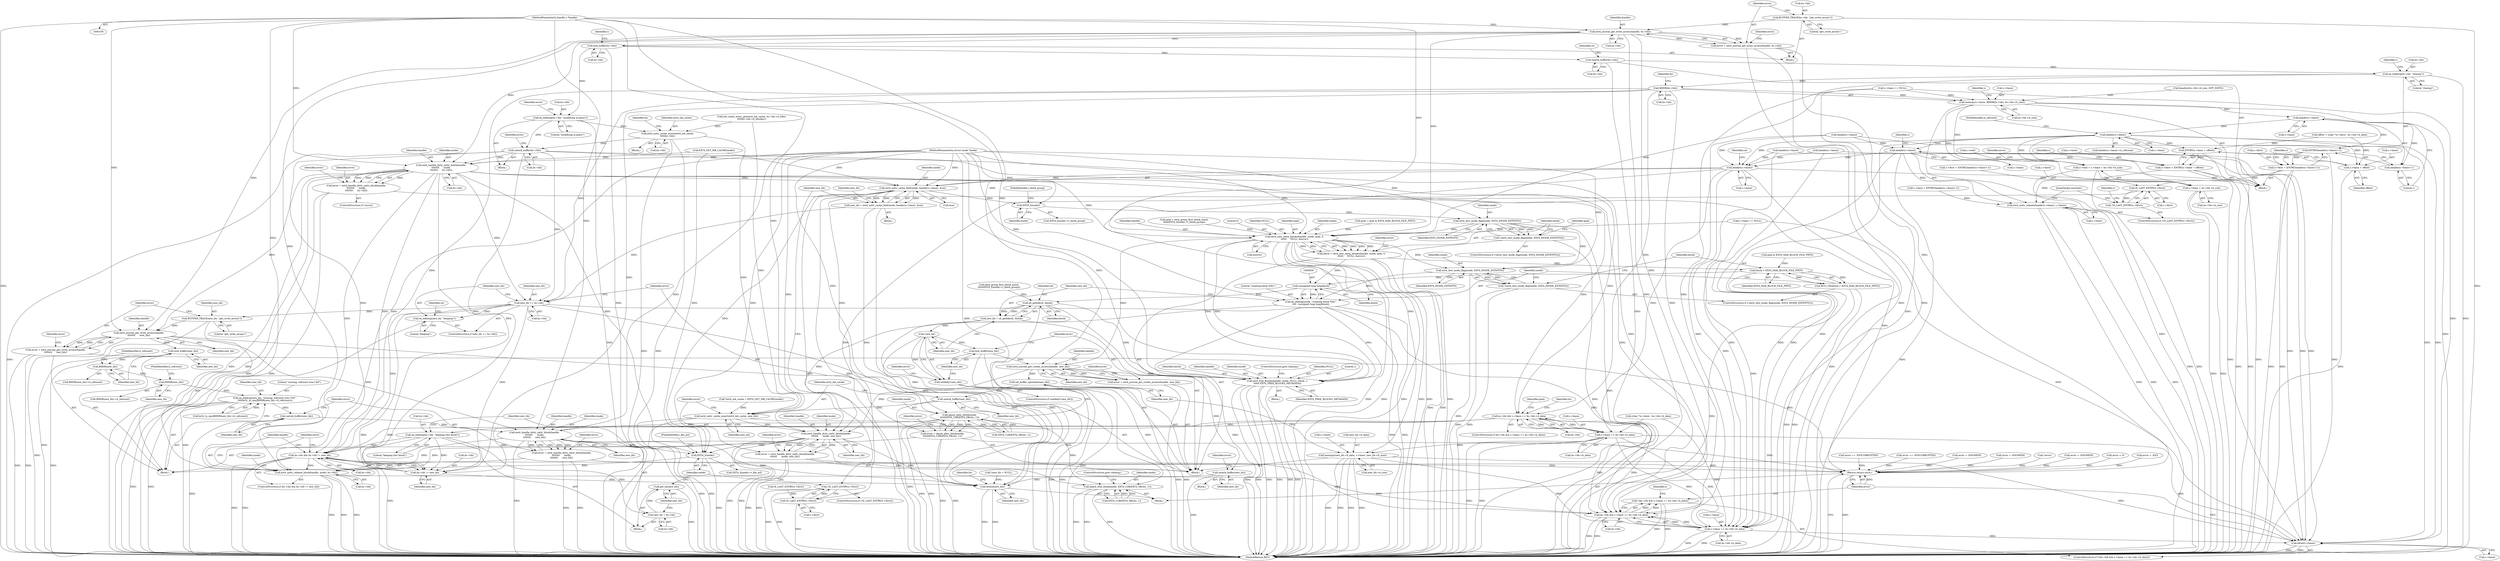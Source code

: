digraph "0_linux_82939d7999dfc1f1998c4b1c12e2f19edbdff272_3@API" {
"1000186" [label="(Call,ext4_journal_get_write_access(handle, bs->bh))"];
"1000110" [label="(MethodParameterIn,handle_t *handle)"];
"1000179" [label="(Call,BUFFER_TRACE(bs->bh, \"get_write_access\"))"];
"1000184" [label="(Call,error = ext4_journal_get_write_access(handle, bs->bh))"];
"1000783" [label="(Return,return error;)"];
"1000194" [label="(Call,lock_buffer(bs->bh))"];
"1000217" [label="(Call,ea_bdebug(bs->bh, \"modifying in-place\"))"];
"1000245" [label="(Call,ext4_xattr_cache_insert(ext4_mb_cache,\n\t\t\t\t\tbs->bh))"];
"1000250" [label="(Call,unlock_buffer(bs->bh))"];
"1000265" [label="(Call,ext4_handle_dirty_xattr_block(handle,\n\t\t\t\t\t\t\t\t      inode,\n\t\t\t\t\t\t\t\t      bs->bh))"];
"1000263" [label="(Call,error = ext4_handle_dirty_xattr_block(handle,\n\t\t\t\t\t\t\t\t      inode,\n\t\t\t\t\t\t\t\t      bs->bh))"];
"1000506" [label="(Call,ext4_xattr_cache_find(inode, header(s->base), &ce))"];
"1000504" [label="(Call,new_bh = ext4_xattr_cache_find(inode, header(s->base), &ce))"];
"1000518" [label="(Call,new_bh == bs->bh)"];
"1000523" [label="(Call,ea_bdebug(new_bh, \"keeping\"))"];
"1000539" [label="(Call,BUFFER_TRACE(new_bh, \"get_write_access\"))"];
"1000544" [label="(Call,ext4_journal_get_write_access(handle,\n\t\t\t\t\t\t\t\t      new_bh))"];
"1000542" [label="(Call,error = ext4_journal_get_write_access(handle,\n\t\t\t\t\t\t\t\t      new_bh))"];
"1000550" [label="(Call,lock_buffer(new_bh))"];
"1000555" [label="(Call,BHDR(new_bh))"];
"1000564" [label="(Call,BHDR(new_bh))"];
"1000559" [label="(Call,ea_bdebug(new_bh, \"reusing; refcount now=%d\",\n \t\t\t\t\tle32_to_cpu(BHDR(new_bh)->h_refcount)))"];
"1000567" [label="(Call,unlock_buffer(new_bh))"];
"1000571" [label="(Call,ext4_handle_dirty_xattr_block(handle,\n\t\t\t\t\t\t\t\t      inode,\n\t\t\t\t\t\t\t\t      new_bh))"];
"1000569" [label="(Call,error = ext4_handle_dirty_xattr_block(handle,\n\t\t\t\t\t\t\t\t      inode,\n\t\t\t\t\t\t\t\t      new_bh))"];
"1000729" [label="(Call,EXT4_I(inode))"];
"1000748" [label="(Call,ext4_xattr_release_block(handle, inode, bs->bh))"];
"1000766" [label="(Call,bs->bh && s->base == bs->bh->b_data)"];
"1000765" [label="(Call,!(bs->bh && s->base == bs->bh->b_data))"];
"1000762" [label="(Call,brelse(new_bh))"];
"1000786" [label="(Call,dquot_free_block(inode, EXT4_C2B(EXT4_SB(sb), 1)))"];
"1000739" [label="(Call,bs->bh && bs->bh != new_bh)"];
"1000743" [label="(Call,bs->bh != new_bh)"];
"1000530" [label="(Call,dquot_alloc_block(inode,\n\t\t\t\t\t\tEXT4_C2B(EXT4_SB(sb), 1)))"];
"1000528" [label="(Call,error = dquot_alloc_block(inode,\n\t\t\t\t\t\tEXT4_C2B(EXT4_SB(sb), 1)))"];
"1000620" [label="(Call,EXT4_I(inode))"];
"1000625" [label="(Call,ext4_test_inode_flag(inode, EXT4_INODE_EXTENTS))"];
"1000624" [label="(Call,!(ext4_test_inode_flag(inode, EXT4_INODE_EXTENTS)))"];
"1000635" [label="(Call,ext4_new_meta_blocks(handle, inode, goal, 0,\n\t\t\t\t\t\t     NULL, &error))"];
"1000633" [label="(Call,block = ext4_new_meta_blocks(handle, inode, goal, 0,\n\t\t\t\t\t\t     NULL, &error))"];
"1000652" [label="(Call,block > EXT4_MAX_BLOCK_FILE_PHYS)"];
"1000651" [label="(Call,BUG_ON(block > EXT4_MAX_BLOCK_FILE_PHYS))"];
"1000658" [label="(Call,(unsigned long long)block)"];
"1000655" [label="(Call,ea_idebug(inode, \"creating block %llu\",\n\t\t\t\t  (unsigned long long)block))"];
"1000676" [label="(Call,ext4_free_blocks(handle, inode, NULL, block, 1,\n\t\t\t\t\t\t EXT4_FREE_BLOCKS_METADATA))"];
"1000720" [label="(Call,ext4_handle_dirty_xattr_block(handle,\n\t\t\t\t\t\t\t      inode, new_bh))"];
"1000718" [label="(Call,error = ext4_handle_dirty_xattr_block(handle,\n\t\t\t\t\t\t\t      inode, new_bh))"];
"1000663" [label="(Call,sb_getblk(sb, block))"];
"1000661" [label="(Call,new_bh = sb_getblk(sb, block))"];
"1000668" [label="(Call,!new_bh)"];
"1000667" [label="(Call,unlikely(!new_bh))"];
"1000684" [label="(Call,lock_buffer(new_bh))"];
"1000688" [label="(Call,ext4_journal_get_create_access(handle, new_bh))"];
"1000686" [label="(Call,error = ext4_journal_get_create_access(handle, new_bh))"];
"1000694" [label="(Call,unlock_buffer(new_bh))"];
"1000711" [label="(Call,set_buffer_uptodate(new_bh))"];
"1000713" [label="(Call,unlock_buffer(new_bh))"];
"1000715" [label="(Call,ext4_xattr_cache_insert(ext4_mb_cache, new_bh))"];
"1000648" [label="(Call,ext4_test_inode_flag(inode, EXT4_INODE_EXTENTS))"];
"1000647" [label="(Call,!(ext4_test_inode_flag(inode, EXT4_INODE_EXTENTS)))"];
"1000585" [label="(Call,bs->bh && s->base == bs->bh->b_data)"];
"1000599" [label="(Call,ea_bdebug(bs->bh, \"keeping this block\"))"];
"1000604" [label="(Call,new_bh = bs->bh)"];
"1000609" [label="(Call,get_bh(new_bh))"];
"1000291" [label="(Call,unlock_buffer(bs->bh))"];
"1000303" [label="(Call,ea_bdebug(bs->bh, \"cloning\"))"];
"1000334" [label="(Call,BHDR(bs->bh))"];
"1000330" [label="(Call,memcpy(s->base, BHDR(bs->bh), bs->bh->b_size))"];
"1000349" [label="(Call,header(s->base))"];
"1000347" [label="(Call,ENTRY(header(s->base)+1))"];
"1000343" [label="(Call,s->first = ENTRY(header(s->base)+1))"];
"1000484" [label="(Call,IS_LAST_ENTRY(s->first))"];
"1000483" [label="(Call,!IS_LAST_ENTRY(s->first))"];
"1000499" [label="(Call,IS_LAST_ENTRY(s->first))"];
"1000498" [label="(Call,!IS_LAST_ENTRY(s->first))"];
"1000348" [label="(Call,header(s->base)+1)"];
"1000356" [label="(Call,header(s->base))"];
"1000367" [label="(Call,ENTRY(s->base + offset))"];
"1000363" [label="(Call,s->here = ENTRY(s->base + offset))"];
"1000488" [label="(Call,ext4_xattr_rehash(header(s->base), s->here))"];
"1000368" [label="(Call,s->base + offset)"];
"1000373" [label="(Call,s->end = s->base + bs->bh->b_size)"];
"1000377" [label="(Call,s->base + bs->bh->b_size)"];
"1000489" [label="(Call,header(s->base))"];
"1000508" [label="(Call,header(s->base))"];
"1000589" [label="(Call,s->base == bs->bh->b_data)"];
"1000701" [label="(Call,memcpy(new_bh->b_data, s->base, new_bh->b_size))"];
"1000770" [label="(Call,s->base == bs->bh->b_data)"];
"1000779" [label="(Call,kfree(s->base))"];
"1000637" [label="(Identifier,inode)"];
"1000661" [label="(Call,new_bh = sb_getblk(sb, block))"];
"1000739" [label="(Call,bs->bh && bs->bh != new_bh)"];
"1000730" [label="(Identifier,inode)"];
"1000573" [label="(Identifier,inode)"];
"1000195" [label="(Call,bs->bh)"];
"1000570" [label="(Identifier,error)"];
"1000765" [label="(Call,!(bs->bh && s->base == bs->bh->b_data))"];
"1000600" [label="(Call,bs->bh)"];
"1000668" [label="(Call,!new_bh)"];
"1000217" [label="(Call,ea_bdebug(bs->bh, \"modifying in-place\"))"];
"1000744" [label="(Call,bs->bh)"];
"1000185" [label="(Identifier,error)"];
"1000609" [label="(Call,get_bh(new_bh))"];
"1000369" [label="(Call,s->base)"];
"1000110" [label="(MethodParameterIn,handle_t *handle)"];
"1000701" [label="(Call,memcpy(new_bh->b_data, s->base, new_bh->b_size))"];
"1000615" [label="(Call,goal = ext4_group_first_block_no(sb,\n\t\t\t\t\t\tEXT4_I(inode)->i_block_group))"];
"1000664" [label="(Identifier,sb)"];
"1000499" [label="(Call,IS_LAST_ENTRY(s->first))"];
"1000556" [label="(Identifier,new_bh)"];
"1000605" [label="(Identifier,new_bh)"];
"1000373" [label="(Call,s->end = s->base + bs->bh->b_size)"];
"1000714" [label="(Identifier,new_bh)"];
"1000767" [label="(Call,bs->bh)"];
"1000542" [label="(Call,error = ext4_journal_get_write_access(handle,\n\t\t\t\t\t\t\t\t      new_bh))"];
"1000345" [label="(Identifier,s)"];
"1000656" [label="(Identifier,inode)"];
"1000593" [label="(Call,bs->bh->b_data)"];
"1000667" [label="(Call,unlikely(!new_bh))"];
"1000218" [label="(Call,bs->bh)"];
"1000562" [label="(Call,le32_to_cpu(BHDR(new_bh)->h_refcount))"];
"1000630" [label="(Call,goal & EXT4_MAX_BLOCK_FILE_PHYS)"];
"1000397" [label="(Call,error = -ENOMEM)"];
"1000307" [label="(Literal,\"cloning\")"];
"1000779" [label="(Call,kfree(s->base))"];
"1000543" [label="(Identifier,error)"];
"1000679" [label="(Identifier,NULL)"];
"1000509" [label="(Call,s->base)"];
"1000625" [label="(Call,ext4_test_inode_flag(inode, EXT4_INODE_EXTENTS))"];
"1000584" [label="(ControlStructure,if (bs->bh && s->base == bs->bh->b_data))"];
"1000497" [label="(ControlStructure,if (!IS_LAST_ENTRY(s->first)))"];
"1000357" [label="(Call,s->base)"];
"1000569" [label="(Call,error = ext4_handle_dirty_xattr_block(handle,\n\t\t\t\t\t\t\t\t      inode,\n\t\t\t\t\t\t\t\t      new_bh))"];
"1000788" [label="(Call,EXT4_C2B(EXT4_SB(sb), 1))"];
"1000663" [label="(Call,sb_getblk(sb, block))"];
"1000687" [label="(Identifier,error)"];
"1000377" [label="(Call,s->base + bs->bh->b_size)"];
"1000770" [label="(Call,s->base == bs->bh->b_data)"];
"1000628" [label="(Call,goal = goal & EXT4_MAX_BLOCK_FILE_PHYS)"];
"1000557" [label="(FieldIdentifier,h_refcount)"];
"1000186" [label="(Call,ext4_journal_get_write_access(handle, bs->bh))"];
"1000334" [label="(Call,BHDR(bs->bh))"];
"1000646" [label="(ControlStructure,if (!(ext4_test_inode_flag(inode, EXT4_INODE_EXTENTS))))"];
"1000276" [label="(Block,)"];
"1000568" [label="(Identifier,new_bh)"];
"1000272" [label="(Identifier,error)"];
"1000374" [label="(Call,s->end)"];
"1000555" [label="(Call,BHDR(new_bh))"];
"1000708" [label="(Call,new_bh->b_size)"];
"1000705" [label="(Call,s->base)"];
"1000363" [label="(Call,s->here = ENTRY(s->base + offset))"];
"1000572" [label="(Identifier,handle)"];
"1000784" [label="(Identifier,error)"];
"1000525" [label="(Literal,\"keeping\")"];
"1000291" [label="(Call,unlock_buffer(bs->bh))"];
"1000690" [label="(Identifier,new_bh)"];
"1000718" [label="(Call,error = ext4_handle_dirty_xattr_block(handle,\n\t\t\t\t\t\t\t      inode, new_bh))"];
"1000621" [label="(Identifier,inode)"];
"1000498" [label="(Call,!IS_LAST_ENTRY(s->first))"];
"1000114" [label="(Block,)"];
"1000350" [label="(Call,s->base)"];
"1000482" [label="(ControlStructure,if (!IS_LAST_ENTRY(s->first)))"];
"1000375" [label="(Identifier,s)"];
"1000743" [label="(Call,bs->bh != new_bh)"];
"1000167" [label="(Call,mb_cache_entry_get(ext4_mb_cache, bs->bh->b_bdev,\n\t\t\t\t\tbs->bh->b_blocknr))"];
"1000660" [label="(Identifier,block)"];
"1000251" [label="(Call,bs->bh)"];
"1000532" [label="(Call,EXT4_C2B(EXT4_SB(sb), 1))"];
"1000488" [label="(Call,ext4_xattr_rehash(header(s->base), s->here))"];
"1000539" [label="(Call,BUFFER_TRACE(new_bh, \"get_write_access\"))"];
"1000529" [label="(Identifier,error)"];
"1000723" [label="(Identifier,new_bh)"];
"1000571" [label="(Call,ext4_handle_dirty_xattr_block(handle,\n\t\t\t\t\t\t\t\t      inode,\n\t\t\t\t\t\t\t\t      new_bh))"];
"1000368" [label="(Call,s->base + offset)"];
"1000579" [label="(Identifier,ce)"];
"1000731" [label="(FieldIdentifier,i_file_acl)"];
"1000624" [label="(Call,!(ext4_test_inode_flag(inode, EXT4_INODE_EXTENTS)))"];
"1000676" [label="(Call,ext4_free_blocks(handle, inode, NULL, block, 1,\n\t\t\t\t\t\t EXT4_FREE_BLOCKS_METADATA))"];
"1000751" [label="(Call,bs->bh)"];
"1000783" [label="(Return,return error;)"];
"1000550" [label="(Call,lock_buffer(new_bh))"];
"1000512" [label="(Call,&ce)"];
"1000548" [label="(Identifier,error)"];
"1000647" [label="(Call,!(ext4_test_inode_flag(inode, EXT4_INODE_EXTENTS)))"];
"1000589" [label="(Call,s->base == bs->bh->b_data)"];
"1000523" [label="(Call,ea_bdebug(new_bh, \"keeping\"))"];
"1000689" [label="(Identifier,handle)"];
"1000565" [label="(Identifier,new_bh)"];
"1000633" [label="(Call,block = ext4_new_meta_blocks(handle, inode, goal, 0,\n\t\t\t\t\t\t     NULL, &error))"];
"1000203" [label="(Identifier,s)"];
"1000617" [label="(Call,ext4_group_first_block_no(sb,\n\t\t\t\t\t\tEXT4_I(inode)->i_block_group))"];
"1000747" [label="(Identifier,new_bh)"];
"1000657" [label="(Literal,\"creating block %llu\")"];
"1000682" [label="(Identifier,EXT4_FREE_BLOCKS_METADATA)"];
"1000527" [label="(Block,)"];
"1000561" [label="(Literal,\"reusing; refcount now=%d\")"];
"1000599" [label="(Call,ea_bdebug(bs->bh, \"keeping this block\"))"];
"1000681" [label="(Literal,1)"];
"1000717" [label="(Identifier,new_bh)"];
"1000296" [label="(Identifier,ce)"];
"1000551" [label="(Identifier,new_bh)"];
"1000491" [label="(Identifier,s)"];
"1000768" [label="(Identifier,bs)"];
"1000612" [label="(Block,)"];
"1000367" [label="(Call,ENTRY(s->base + offset))"];
"1000711" [label="(Call,set_buffer_uptodate(new_bh))"];
"1000622" [label="(FieldIdentifier,i_block_group)"];
"1000493" [label="(Call,s->here)"];
"1000655" [label="(Call,ea_idebug(inode, \"creating block %llu\",\n\t\t\t\t  (unsigned long long)block))"];
"1000658" [label="(Call,(unsigned long long)block)"];
"1000353" [label="(Literal,1)"];
"1000187" [label="(Identifier,handle)"];
"1000517" [label="(ControlStructure,if (new_bh == bs->bh))"];
"1000560" [label="(Identifier,new_bh)"];
"1000680" [label="(Identifier,block)"];
"1000754" [label="(Call,error = 0)"];
"1000590" [label="(Call,s->base)"];
"1000697" [label="(Identifier,error)"];
"1000267" [label="(Identifier,inode)"];
"1000641" [label="(Call,&error)"];
"1000348" [label="(Call,header(s->base)+1)"];
"1000358" [label="(Identifier,s)"];
"1000635" [label="(Call,ext4_new_meta_blocks(handle, inode, goal, 0,\n\t\t\t\t\t\t     NULL, &error))"];
"1000566" [label="(FieldIdentifier,h_refcount)"];
"1000494" [label="(Identifier,s)"];
"1000250" [label="(Call,unlock_buffer(bs->bh))"];
"1000629" [label="(Identifier,goal)"];
"1000802" [label="(MethodReturn,RET)"];
"1000164" [label="(Block,)"];
"1000619" [label="(Call,EXT4_I(inode)->i_block_group)"];
"1000238" [label="(Call,header(s->base))"];
"1000221" [label="(Literal,\"modifying in-place\")"];
"1000696" [label="(Call,error = -EIO)"];
"1000496" [label="(JumpTarget,inserted:)"];
"1000729" [label="(Call,EXT4_I(inode))"];
"1000606" [label="(Call,bs->bh)"];
"1000755" [label="(Identifier,error)"];
"1000255" [label="(Call,error == -EFSCORRUPTED)"];
"1000786" [label="(Call,dquot_free_block(inode, EXT4_C2B(EXT4_SB(sb), 1)))"];
"1000567" [label="(Call,unlock_buffer(new_bh))"];
"1000194" [label="(Call,lock_buffer(bs->bh))"];
"1000692" [label="(Identifier,error)"];
"1000585" [label="(Call,bs->bh && s->base == bs->bh->b_data)"];
"1000695" [label="(Identifier,new_bh)"];
"1000474" [label="(Call,error == -EFSCORRUPTED)"];
"1000554" [label="(Call,BHDR(new_bh)->h_refcount)"];
"1000649" [label="(Identifier,inode)"];
"1000662" [label="(Identifier,new_bh)"];
"1000774" [label="(Call,bs->bh->b_data)"];
"1000601" [label="(Identifier,bs)"];
"1000780" [label="(Call,s->base)"];
"1000787" [label="(Identifier,inode)"];
"1000694" [label="(Call,unlock_buffer(new_bh))"];
"1000688" [label="(Call,ext4_journal_get_create_access(handle, new_bh))"];
"1000188" [label="(Call,bs->bh)"];
"1000677" [label="(Identifier,handle)"];
"1000344" [label="(Call,s->first)"];
"1000763" [label="(Identifier,new_bh)"];
"1000268" [label="(Call,bs->bh)"];
"1000693" [label="(Block,)"];
"1000670" [label="(Block,)"];
"1000372" [label="(Identifier,offset)"];
"1000616" [label="(Identifier,goal)"];
"1000280" [label="(Call,(char *)s->here - bs->bh->b_data)"];
"1000678" [label="(Identifier,inode)"];
"1000738" [label="(ControlStructure,if (bs->bh && bs->bh != new_bh))"];
"1000721" [label="(Identifier,handle)"];
"1000666" [label="(ControlStructure,if (unlikely(!new_bh)))"];
"1000330" [label="(Call,memcpy(s->base, BHDR(bs->bh), bs->bh->b_size))"];
"1000402" [label="(Call,s->base == NULL)"];
"1000610" [label="(Identifier,new_bh)"];
"1000515" [label="(Identifier,new_bh)"];
"1000506" [label="(Call,ext4_xattr_cache_find(inode, header(s->base), &ce))"];
"1000122" [label="(Call,*new_bh = NULL)"];
"1000508" [label="(Call,header(s->base))"];
"1000485" [label="(Call,s->first)"];
"1000446" [label="(Call,s->here = ENTRY(header(s->base)+1))"];
"1000604" [label="(Call,new_bh = bs->bh)"];
"1000520" [label="(Call,bs->bh)"];
"1000748" [label="(Call,ext4_xattr_release_block(handle, inode, bs->bh))"];
"1000518" [label="(Call,new_bh == bs->bh)"];
"1000503" [label="(Block,)"];
"1000233" [label="(Call,IS_LAST_ENTRY(s->first))"];
"1000192" [label="(Identifier,error)"];
"1000541" [label="(Literal,\"get_write_access\")"];
"1000544" [label="(Call,ext4_journal_get_write_access(handle,\n\t\t\t\t\t\t\t\t      new_bh))"];
"1000750" [label="(Identifier,inode)"];
"1000265" [label="(Call,ext4_handle_dirty_xattr_block(handle,\n\t\t\t\t\t\t\t\t      inode,\n\t\t\t\t\t\t\t\t      bs->bh))"];
"1000252" [label="(Identifier,bs)"];
"1000563" [label="(Call,BHDR(new_bh)->h_refcount)"];
"1000636" [label="(Identifier,handle)"];
"1000180" [label="(Call,bs->bh)"];
"1000620" [label="(Call,EXT4_I(inode))"];
"1000546" [label="(Identifier,new_bh)"];
"1000740" [label="(Call,bs->bh)"];
"1000712" [label="(Identifier,new_bh)"];
"1000719" [label="(Identifier,error)"];
"1000335" [label="(Call,bs->bh)"];
"1000530" [label="(Call,dquot_alloc_block(inode,\n\t\t\t\t\t\tEXT4_C2B(EXT4_SB(sb), 1)))"];
"1000356" [label="(Call,header(s->base))"];
"1000716" [label="(Identifier,ext4_mb_cache)"];
"1000634" [label="(Identifier,block)"];
"1000381" [label="(Call,bs->bh->b_size)"];
"1000507" [label="(Identifier,inode)"];
"1000319" [label="(Call,error = -ENOMEM)"];
"1000564" [label="(Call,BHDR(new_bh))"];
"1000586" [label="(Call,bs->bh)"];
"1000639" [label="(Literal,0)"];
"1000343" [label="(Call,s->first = ENTRY(header(s->base)+1))"];
"1000230" [label="(Block,)"];
"1000640" [label="(Identifier,NULL)"];
"1000715" [label="(Call,ext4_xattr_cache_insert(ext4_mb_cache, new_bh))"];
"1000665" [label="(Identifier,block)"];
"1000623" [label="(ControlStructure,if (!(ext4_test_inode_flag(inode, EXT4_INODE_EXTENTS))))"];
"1000653" [label="(Identifier,block)"];
"1000781" [label="(Identifier,s)"];
"1000338" [label="(Call,bs->bh->b_size)"];
"1000349" [label="(Call,header(s->base))"];
"1000347" [label="(Call,ENTRY(header(s->base)+1))"];
"1000728" [label="(Call,EXT4_I(inode)->i_file_acl)"];
"1000469" [label="(Identifier,error)"];
"1000672" [label="(Identifier,error)"];
"1000574" [label="(Identifier,new_bh)"];
"1000490" [label="(Call,s->base)"];
"1000683" [label="(ControlStructure,goto cleanup;)"];
"1000519" [label="(Identifier,new_bh)"];
"1000331" [label="(Call,s->base)"];
"1000312" [label="(Call,kmalloc(bs->bh->b_size, GFP_NOFS))"];
"1000531" [label="(Identifier,inode)"];
"1000598" [label="(Block,)"];
"1000201" [label="(Call,header(s->base))"];
"1000713" [label="(Call,unlock_buffer(new_bh))"];
"1000260" [label="(ControlStructure,if (!error))"];
"1000246" [label="(Identifier,ext4_mb_cache)"];
"1000671" [label="(Call,error = -ENOMEM)"];
"1000702" [label="(Call,new_bh->b_data)"];
"1000245" [label="(Call,ext4_xattr_cache_insert(ext4_mb_cache,\n\t\t\t\t\tbs->bh))"];
"1000524" [label="(Identifier,new_bh)"];
"1000261" [label="(Call,!error)"];
"1000528" [label="(Call,error = dquot_alloc_block(inode,\n\t\t\t\t\t\tEXT4_C2B(EXT4_SB(sb), 1)))"];
"1000650" [label="(Identifier,EXT4_INODE_EXTENTS)"];
"1000340" [label="(Identifier,bs)"];
"1000208" [label="(Block,)"];
"1000749" [label="(Identifier,handle)"];
"1000559" [label="(Call,ea_bdebug(new_bh, \"reusing; refcount now=%d\",\n \t\t\t\t\tle32_to_cpu(BHDR(new_bh)->h_refcount)))"];
"1000256" [label="(Identifier,error)"];
"1000764" [label="(ControlStructure,if (!(bs->bh && s->base == bs->bh->b_data)))"];
"1000638" [label="(Identifier,goal)"];
"1000603" [label="(Literal,\"keeping this block\")"];
"1000489" [label="(Call,header(s->base))"];
"1000278" [label="(Call,offset = (char *)s->here - bs->bh->b_data)"];
"1000504" [label="(Call,new_bh = ext4_xattr_cache_find(inode, header(s->base), &ce))"];
"1000179" [label="(Call,BUFFER_TRACE(bs->bh, \"get_write_access\"))"];
"1000651" [label="(Call,BUG_ON(block > EXT4_MAX_BLOCK_FILE_PHYS))"];
"1000686" [label="(Call,error = ext4_journal_get_create_access(handle, new_bh))"];
"1000364" [label="(Call,s->here)"];
"1000483" [label="(Call,!IS_LAST_ENTRY(s->first))"];
"1000360" [label="(FieldIdentifier,h_refcount)"];
"1000685" [label="(Identifier,new_bh)"];
"1000627" [label="(Identifier,EXT4_INODE_EXTENTS)"];
"1000654" [label="(Identifier,EXT4_MAX_BLOCK_FILE_PHYS)"];
"1000355" [label="(Call,header(s->base)->h_refcount)"];
"1000537" [label="(Identifier,error)"];
"1000720" [label="(Call,ext4_handle_dirty_xattr_block(handle,\n\t\t\t\t\t\t\t      inode, new_bh))"];
"1000545" [label="(Identifier,handle)"];
"1000792" [label="(ControlStructure,goto cleanup;)"];
"1000378" [label="(Call,s->base)"];
"1000324" [label="(Call,s->base == NULL)"];
"1000684" [label="(Call,lock_buffer(new_bh))"];
"1000435" [label="(Call,s->first = ENTRY(header(s->base)+1))"];
"1000143" [label="(Call,EXT4_GET_MB_CACHE(inode))"];
"1000725" [label="(Identifier,error)"];
"1000264" [label="(Identifier,error)"];
"1000669" [label="(Identifier,new_bh)"];
"1000292" [label="(Call,bs->bh)"];
"1000648" [label="(Call,ext4_test_inode_flag(inode, EXT4_INODE_EXTENTS))"];
"1000540" [label="(Identifier,new_bh)"];
"1000505" [label="(Identifier,new_bh)"];
"1000644" [label="(Identifier,error)"];
"1000141" [label="(Call,*ext4_mb_cache = EXT4_GET_MB_CACHE(inode))"];
"1000310" [label="(Identifier,s)"];
"1000303" [label="(Call,ea_bdebug(bs->bh, \"cloning\"))"];
"1000304" [label="(Call,bs->bh)"];
"1000766" [label="(Call,bs->bh && s->base == bs->bh->b_data)"];
"1000500" [label="(Call,s->first)"];
"1000247" [label="(Call,bs->bh)"];
"1000266" [label="(Identifier,handle)"];
"1000263" [label="(Call,error = ext4_handle_dirty_xattr_block(handle,\n\t\t\t\t\t\t\t\t      inode,\n\t\t\t\t\t\t\t\t      bs->bh))"];
"1000184" [label="(Call,error = ext4_journal_get_write_access(handle, bs->bh))"];
"1000223" [label="(Identifier,error)"];
"1000762" [label="(Call,brelse(new_bh))"];
"1000576" [label="(Identifier,error)"];
"1000626" [label="(Identifier,inode)"];
"1000183" [label="(Literal,\"get_write_access\")"];
"1000722" [label="(Identifier,inode)"];
"1000484" [label="(Call,IS_LAST_ENTRY(s->first))"];
"1000771" [label="(Call,s->base)"];
"1000513" [label="(Identifier,ce)"];
"1000111" [label="(MethodParameterIn,struct inode *inode)"];
"1000452" [label="(Call,header(s->base))"];
"1000652" [label="(Call,block > EXT4_MAX_BLOCK_FILE_PHYS)"];
"1000186" -> "1000184"  [label="AST: "];
"1000186" -> "1000188"  [label="CFG: "];
"1000187" -> "1000186"  [label="AST: "];
"1000188" -> "1000186"  [label="AST: "];
"1000184" -> "1000186"  [label="CFG: "];
"1000186" -> "1000802"  [label="DDG: "];
"1000186" -> "1000184"  [label="DDG: "];
"1000186" -> "1000184"  [label="DDG: "];
"1000110" -> "1000186"  [label="DDG: "];
"1000179" -> "1000186"  [label="DDG: "];
"1000186" -> "1000194"  [label="DDG: "];
"1000186" -> "1000265"  [label="DDG: "];
"1000186" -> "1000544"  [label="DDG: "];
"1000186" -> "1000635"  [label="DDG: "];
"1000186" -> "1000748"  [label="DDG: "];
"1000186" -> "1000766"  [label="DDG: "];
"1000110" -> "1000109"  [label="AST: "];
"1000110" -> "1000802"  [label="DDG: "];
"1000110" -> "1000265"  [label="DDG: "];
"1000110" -> "1000544"  [label="DDG: "];
"1000110" -> "1000571"  [label="DDG: "];
"1000110" -> "1000635"  [label="DDG: "];
"1000110" -> "1000676"  [label="DDG: "];
"1000110" -> "1000688"  [label="DDG: "];
"1000110" -> "1000720"  [label="DDG: "];
"1000110" -> "1000748"  [label="DDG: "];
"1000179" -> "1000164"  [label="AST: "];
"1000179" -> "1000183"  [label="CFG: "];
"1000180" -> "1000179"  [label="AST: "];
"1000183" -> "1000179"  [label="AST: "];
"1000185" -> "1000179"  [label="CFG: "];
"1000179" -> "1000802"  [label="DDG: "];
"1000184" -> "1000164"  [label="AST: "];
"1000185" -> "1000184"  [label="AST: "];
"1000192" -> "1000184"  [label="CFG: "];
"1000184" -> "1000802"  [label="DDG: "];
"1000184" -> "1000802"  [label="DDG: "];
"1000184" -> "1000783"  [label="DDG: "];
"1000783" -> "1000114"  [label="AST: "];
"1000783" -> "1000784"  [label="CFG: "];
"1000784" -> "1000783"  [label="AST: "];
"1000802" -> "1000783"  [label="CFG: "];
"1000783" -> "1000802"  [label="DDG: "];
"1000784" -> "1000783"  [label="DDG: "];
"1000696" -> "1000783"  [label="DDG: "];
"1000397" -> "1000783"  [label="DDG: "];
"1000754" -> "1000783"  [label="DDG: "];
"1000671" -> "1000783"  [label="DDG: "];
"1000263" -> "1000783"  [label="DDG: "];
"1000474" -> "1000783"  [label="DDG: "];
"1000542" -> "1000783"  [label="DDG: "];
"1000261" -> "1000783"  [label="DDG: "];
"1000569" -> "1000783"  [label="DDG: "];
"1000528" -> "1000783"  [label="DDG: "];
"1000718" -> "1000783"  [label="DDG: "];
"1000319" -> "1000783"  [label="DDG: "];
"1000255" -> "1000783"  [label="DDG: "];
"1000194" -> "1000164"  [label="AST: "];
"1000194" -> "1000195"  [label="CFG: "];
"1000195" -> "1000194"  [label="AST: "];
"1000203" -> "1000194"  [label="CFG: "];
"1000194" -> "1000802"  [label="DDG: "];
"1000194" -> "1000217"  [label="DDG: "];
"1000194" -> "1000291"  [label="DDG: "];
"1000217" -> "1000208"  [label="AST: "];
"1000217" -> "1000221"  [label="CFG: "];
"1000218" -> "1000217"  [label="AST: "];
"1000221" -> "1000217"  [label="AST: "];
"1000223" -> "1000217"  [label="CFG: "];
"1000217" -> "1000802"  [label="DDG: "];
"1000217" -> "1000245"  [label="DDG: "];
"1000217" -> "1000250"  [label="DDG: "];
"1000245" -> "1000230"  [label="AST: "];
"1000245" -> "1000247"  [label="CFG: "];
"1000246" -> "1000245"  [label="AST: "];
"1000247" -> "1000245"  [label="AST: "];
"1000252" -> "1000245"  [label="CFG: "];
"1000245" -> "1000802"  [label="DDG: "];
"1000245" -> "1000802"  [label="DDG: "];
"1000167" -> "1000245"  [label="DDG: "];
"1000245" -> "1000250"  [label="DDG: "];
"1000245" -> "1000715"  [label="DDG: "];
"1000250" -> "1000208"  [label="AST: "];
"1000250" -> "1000251"  [label="CFG: "];
"1000251" -> "1000250"  [label="AST: "];
"1000256" -> "1000250"  [label="CFG: "];
"1000250" -> "1000802"  [label="DDG: "];
"1000250" -> "1000265"  [label="DDG: "];
"1000250" -> "1000518"  [label="DDG: "];
"1000250" -> "1000585"  [label="DDG: "];
"1000250" -> "1000739"  [label="DDG: "];
"1000250" -> "1000743"  [label="DDG: "];
"1000250" -> "1000766"  [label="DDG: "];
"1000265" -> "1000263"  [label="AST: "];
"1000265" -> "1000268"  [label="CFG: "];
"1000266" -> "1000265"  [label="AST: "];
"1000267" -> "1000265"  [label="AST: "];
"1000268" -> "1000265"  [label="AST: "];
"1000263" -> "1000265"  [label="CFG: "];
"1000265" -> "1000802"  [label="DDG: "];
"1000265" -> "1000802"  [label="DDG: "];
"1000265" -> "1000263"  [label="DDG: "];
"1000265" -> "1000263"  [label="DDG: "];
"1000265" -> "1000263"  [label="DDG: "];
"1000143" -> "1000265"  [label="DDG: "];
"1000111" -> "1000265"  [label="DDG: "];
"1000265" -> "1000506"  [label="DDG: "];
"1000265" -> "1000518"  [label="DDG: "];
"1000265" -> "1000544"  [label="DDG: "];
"1000265" -> "1000585"  [label="DDG: "];
"1000265" -> "1000635"  [label="DDG: "];
"1000265" -> "1000729"  [label="DDG: "];
"1000265" -> "1000739"  [label="DDG: "];
"1000265" -> "1000743"  [label="DDG: "];
"1000265" -> "1000748"  [label="DDG: "];
"1000265" -> "1000766"  [label="DDG: "];
"1000263" -> "1000260"  [label="AST: "];
"1000264" -> "1000263"  [label="AST: "];
"1000272" -> "1000263"  [label="CFG: "];
"1000263" -> "1000802"  [label="DDG: "];
"1000263" -> "1000802"  [label="DDG: "];
"1000506" -> "1000504"  [label="AST: "];
"1000506" -> "1000512"  [label="CFG: "];
"1000507" -> "1000506"  [label="AST: "];
"1000508" -> "1000506"  [label="AST: "];
"1000512" -> "1000506"  [label="AST: "];
"1000504" -> "1000506"  [label="CFG: "];
"1000506" -> "1000802"  [label="DDG: "];
"1000506" -> "1000802"  [label="DDG: "];
"1000506" -> "1000504"  [label="DDG: "];
"1000506" -> "1000504"  [label="DDG: "];
"1000506" -> "1000504"  [label="DDG: "];
"1000143" -> "1000506"  [label="DDG: "];
"1000111" -> "1000506"  [label="DDG: "];
"1000508" -> "1000506"  [label="DDG: "];
"1000506" -> "1000530"  [label="DDG: "];
"1000506" -> "1000620"  [label="DDG: "];
"1000506" -> "1000729"  [label="DDG: "];
"1000504" -> "1000503"  [label="AST: "];
"1000505" -> "1000504"  [label="AST: "];
"1000515" -> "1000504"  [label="CFG: "];
"1000504" -> "1000802"  [label="DDG: "];
"1000504" -> "1000518"  [label="DDG: "];
"1000504" -> "1000762"  [label="DDG: "];
"1000518" -> "1000517"  [label="AST: "];
"1000518" -> "1000520"  [label="CFG: "];
"1000519" -> "1000518"  [label="AST: "];
"1000520" -> "1000518"  [label="AST: "];
"1000524" -> "1000518"  [label="CFG: "];
"1000529" -> "1000518"  [label="CFG: "];
"1000518" -> "1000802"  [label="DDG: "];
"1000334" -> "1000518"  [label="DDG: "];
"1000518" -> "1000523"  [label="DDG: "];
"1000518" -> "1000539"  [label="DDG: "];
"1000518" -> "1000739"  [label="DDG: "];
"1000518" -> "1000743"  [label="DDG: "];
"1000518" -> "1000762"  [label="DDG: "];
"1000518" -> "1000766"  [label="DDG: "];
"1000523" -> "1000517"  [label="AST: "];
"1000523" -> "1000525"  [label="CFG: "];
"1000524" -> "1000523"  [label="AST: "];
"1000525" -> "1000523"  [label="AST: "];
"1000579" -> "1000523"  [label="CFG: "];
"1000523" -> "1000802"  [label="DDG: "];
"1000539" -> "1000527"  [label="AST: "];
"1000539" -> "1000541"  [label="CFG: "];
"1000540" -> "1000539"  [label="AST: "];
"1000541" -> "1000539"  [label="AST: "];
"1000543" -> "1000539"  [label="CFG: "];
"1000539" -> "1000802"  [label="DDG: "];
"1000539" -> "1000544"  [label="DDG: "];
"1000544" -> "1000542"  [label="AST: "];
"1000544" -> "1000546"  [label="CFG: "];
"1000545" -> "1000544"  [label="AST: "];
"1000546" -> "1000544"  [label="AST: "];
"1000542" -> "1000544"  [label="CFG: "];
"1000544" -> "1000802"  [label="DDG: "];
"1000544" -> "1000542"  [label="DDG: "];
"1000544" -> "1000542"  [label="DDG: "];
"1000544" -> "1000550"  [label="DDG: "];
"1000544" -> "1000571"  [label="DDG: "];
"1000544" -> "1000762"  [label="DDG: "];
"1000542" -> "1000527"  [label="AST: "];
"1000543" -> "1000542"  [label="AST: "];
"1000548" -> "1000542"  [label="CFG: "];
"1000542" -> "1000802"  [label="DDG: "];
"1000542" -> "1000802"  [label="DDG: "];
"1000550" -> "1000527"  [label="AST: "];
"1000550" -> "1000551"  [label="CFG: "];
"1000551" -> "1000550"  [label="AST: "];
"1000556" -> "1000550"  [label="CFG: "];
"1000550" -> "1000802"  [label="DDG: "];
"1000550" -> "1000555"  [label="DDG: "];
"1000555" -> "1000554"  [label="AST: "];
"1000555" -> "1000556"  [label="CFG: "];
"1000556" -> "1000555"  [label="AST: "];
"1000557" -> "1000555"  [label="CFG: "];
"1000555" -> "1000564"  [label="DDG: "];
"1000564" -> "1000563"  [label="AST: "];
"1000564" -> "1000565"  [label="CFG: "];
"1000565" -> "1000564"  [label="AST: "];
"1000566" -> "1000564"  [label="CFG: "];
"1000564" -> "1000559"  [label="DDG: "];
"1000559" -> "1000527"  [label="AST: "];
"1000559" -> "1000562"  [label="CFG: "];
"1000560" -> "1000559"  [label="AST: "];
"1000561" -> "1000559"  [label="AST: "];
"1000562" -> "1000559"  [label="AST: "];
"1000568" -> "1000559"  [label="CFG: "];
"1000559" -> "1000802"  [label="DDG: "];
"1000559" -> "1000802"  [label="DDG: "];
"1000562" -> "1000559"  [label="DDG: "];
"1000559" -> "1000567"  [label="DDG: "];
"1000567" -> "1000527"  [label="AST: "];
"1000567" -> "1000568"  [label="CFG: "];
"1000568" -> "1000567"  [label="AST: "];
"1000570" -> "1000567"  [label="CFG: "];
"1000567" -> "1000802"  [label="DDG: "];
"1000567" -> "1000571"  [label="DDG: "];
"1000571" -> "1000569"  [label="AST: "];
"1000571" -> "1000574"  [label="CFG: "];
"1000572" -> "1000571"  [label="AST: "];
"1000573" -> "1000571"  [label="AST: "];
"1000574" -> "1000571"  [label="AST: "];
"1000569" -> "1000571"  [label="CFG: "];
"1000571" -> "1000802"  [label="DDG: "];
"1000571" -> "1000569"  [label="DDG: "];
"1000571" -> "1000569"  [label="DDG: "];
"1000571" -> "1000569"  [label="DDG: "];
"1000530" -> "1000571"  [label="DDG: "];
"1000111" -> "1000571"  [label="DDG: "];
"1000571" -> "1000729"  [label="DDG: "];
"1000571" -> "1000748"  [label="DDG: "];
"1000571" -> "1000762"  [label="DDG: "];
"1000571" -> "1000786"  [label="DDG: "];
"1000569" -> "1000527"  [label="AST: "];
"1000570" -> "1000569"  [label="AST: "];
"1000576" -> "1000569"  [label="CFG: "];
"1000569" -> "1000802"  [label="DDG: "];
"1000569" -> "1000802"  [label="DDG: "];
"1000729" -> "1000728"  [label="AST: "];
"1000729" -> "1000730"  [label="CFG: "];
"1000730" -> "1000729"  [label="AST: "];
"1000731" -> "1000729"  [label="CFG: "];
"1000729" -> "1000802"  [label="DDG: "];
"1000720" -> "1000729"  [label="DDG: "];
"1000143" -> "1000729"  [label="DDG: "];
"1000111" -> "1000729"  [label="DDG: "];
"1000729" -> "1000748"  [label="DDG: "];
"1000748" -> "1000738"  [label="AST: "];
"1000748" -> "1000751"  [label="CFG: "];
"1000749" -> "1000748"  [label="AST: "];
"1000750" -> "1000748"  [label="AST: "];
"1000751" -> "1000748"  [label="AST: "];
"1000755" -> "1000748"  [label="CFG: "];
"1000748" -> "1000802"  [label="DDG: "];
"1000748" -> "1000802"  [label="DDG: "];
"1000748" -> "1000802"  [label="DDG: "];
"1000720" -> "1000748"  [label="DDG: "];
"1000111" -> "1000748"  [label="DDG: "];
"1000739" -> "1000748"  [label="DDG: "];
"1000748" -> "1000766"  [label="DDG: "];
"1000766" -> "1000765"  [label="AST: "];
"1000766" -> "1000767"  [label="CFG: "];
"1000766" -> "1000770"  [label="CFG: "];
"1000767" -> "1000766"  [label="AST: "];
"1000770" -> "1000766"  [label="AST: "];
"1000765" -> "1000766"  [label="CFG: "];
"1000766" -> "1000802"  [label="DDG: "];
"1000766" -> "1000802"  [label="DDG: "];
"1000766" -> "1000765"  [label="DDG: "];
"1000766" -> "1000765"  [label="DDG: "];
"1000303" -> "1000766"  [label="DDG: "];
"1000585" -> "1000766"  [label="DDG: "];
"1000585" -> "1000766"  [label="DDG: "];
"1000739" -> "1000766"  [label="DDG: "];
"1000334" -> "1000766"  [label="DDG: "];
"1000770" -> "1000766"  [label="DDG: "];
"1000770" -> "1000766"  [label="DDG: "];
"1000765" -> "1000764"  [label="AST: "];
"1000781" -> "1000765"  [label="CFG: "];
"1000784" -> "1000765"  [label="CFG: "];
"1000765" -> "1000802"  [label="DDG: "];
"1000765" -> "1000802"  [label="DDG: "];
"1000762" -> "1000114"  [label="AST: "];
"1000762" -> "1000763"  [label="CFG: "];
"1000763" -> "1000762"  [label="AST: "];
"1000768" -> "1000762"  [label="CFG: "];
"1000762" -> "1000802"  [label="DDG: "];
"1000762" -> "1000802"  [label="DDG: "];
"1000694" -> "1000762"  [label="DDG: "];
"1000743" -> "1000762"  [label="DDG: "];
"1000668" -> "1000762"  [label="DDG: "];
"1000720" -> "1000762"  [label="DDG: "];
"1000122" -> "1000762"  [label="DDG: "];
"1000786" -> "1000114"  [label="AST: "];
"1000786" -> "1000788"  [label="CFG: "];
"1000787" -> "1000786"  [label="AST: "];
"1000788" -> "1000786"  [label="AST: "];
"1000792" -> "1000786"  [label="CFG: "];
"1000786" -> "1000802"  [label="DDG: "];
"1000786" -> "1000802"  [label="DDG: "];
"1000786" -> "1000802"  [label="DDG: "];
"1000530" -> "1000786"  [label="DDG: "];
"1000111" -> "1000786"  [label="DDG: "];
"1000788" -> "1000786"  [label="DDG: "];
"1000788" -> "1000786"  [label="DDG: "];
"1000739" -> "1000738"  [label="AST: "];
"1000739" -> "1000740"  [label="CFG: "];
"1000739" -> "1000743"  [label="CFG: "];
"1000740" -> "1000739"  [label="AST: "];
"1000743" -> "1000739"  [label="AST: "];
"1000749" -> "1000739"  [label="CFG: "];
"1000755" -> "1000739"  [label="CFG: "];
"1000739" -> "1000802"  [label="DDG: "];
"1000739" -> "1000802"  [label="DDG: "];
"1000743" -> "1000739"  [label="DDG: "];
"1000743" -> "1000739"  [label="DDG: "];
"1000585" -> "1000739"  [label="DDG: "];
"1000334" -> "1000739"  [label="DDG: "];
"1000599" -> "1000739"  [label="DDG: "];
"1000743" -> "1000747"  [label="CFG: "];
"1000744" -> "1000743"  [label="AST: "];
"1000747" -> "1000743"  [label="AST: "];
"1000585" -> "1000743"  [label="DDG: "];
"1000334" -> "1000743"  [label="DDG: "];
"1000599" -> "1000743"  [label="DDG: "];
"1000530" -> "1000528"  [label="AST: "];
"1000530" -> "1000532"  [label="CFG: "];
"1000531" -> "1000530"  [label="AST: "];
"1000532" -> "1000530"  [label="AST: "];
"1000528" -> "1000530"  [label="CFG: "];
"1000530" -> "1000802"  [label="DDG: "];
"1000530" -> "1000802"  [label="DDG: "];
"1000530" -> "1000528"  [label="DDG: "];
"1000530" -> "1000528"  [label="DDG: "];
"1000111" -> "1000530"  [label="DDG: "];
"1000532" -> "1000530"  [label="DDG: "];
"1000532" -> "1000530"  [label="DDG: "];
"1000528" -> "1000527"  [label="AST: "];
"1000529" -> "1000528"  [label="AST: "];
"1000537" -> "1000528"  [label="CFG: "];
"1000528" -> "1000802"  [label="DDG: "];
"1000528" -> "1000802"  [label="DDG: "];
"1000620" -> "1000619"  [label="AST: "];
"1000620" -> "1000621"  [label="CFG: "];
"1000621" -> "1000620"  [label="AST: "];
"1000622" -> "1000620"  [label="CFG: "];
"1000111" -> "1000620"  [label="DDG: "];
"1000620" -> "1000625"  [label="DDG: "];
"1000625" -> "1000624"  [label="AST: "];
"1000625" -> "1000627"  [label="CFG: "];
"1000626" -> "1000625"  [label="AST: "];
"1000627" -> "1000625"  [label="AST: "];
"1000624" -> "1000625"  [label="CFG: "];
"1000625" -> "1000802"  [label="DDG: "];
"1000625" -> "1000624"  [label="DDG: "];
"1000625" -> "1000624"  [label="DDG: "];
"1000111" -> "1000625"  [label="DDG: "];
"1000625" -> "1000635"  [label="DDG: "];
"1000625" -> "1000648"  [label="DDG: "];
"1000624" -> "1000623"  [label="AST: "];
"1000629" -> "1000624"  [label="CFG: "];
"1000634" -> "1000624"  [label="CFG: "];
"1000624" -> "1000802"  [label="DDG: "];
"1000624" -> "1000802"  [label="DDG: "];
"1000635" -> "1000633"  [label="AST: "];
"1000635" -> "1000641"  [label="CFG: "];
"1000636" -> "1000635"  [label="AST: "];
"1000637" -> "1000635"  [label="AST: "];
"1000638" -> "1000635"  [label="AST: "];
"1000639" -> "1000635"  [label="AST: "];
"1000640" -> "1000635"  [label="AST: "];
"1000641" -> "1000635"  [label="AST: "];
"1000633" -> "1000635"  [label="CFG: "];
"1000635" -> "1000802"  [label="DDG: "];
"1000635" -> "1000802"  [label="DDG: "];
"1000635" -> "1000802"  [label="DDG: "];
"1000635" -> "1000802"  [label="DDG: "];
"1000635" -> "1000802"  [label="DDG: "];
"1000635" -> "1000633"  [label="DDG: "];
"1000635" -> "1000633"  [label="DDG: "];
"1000635" -> "1000633"  [label="DDG: "];
"1000635" -> "1000633"  [label="DDG: "];
"1000635" -> "1000633"  [label="DDG: "];
"1000635" -> "1000633"  [label="DDG: "];
"1000111" -> "1000635"  [label="DDG: "];
"1000628" -> "1000635"  [label="DDG: "];
"1000615" -> "1000635"  [label="DDG: "];
"1000324" -> "1000635"  [label="DDG: "];
"1000402" -> "1000635"  [label="DDG: "];
"1000635" -> "1000648"  [label="DDG: "];
"1000635" -> "1000676"  [label="DDG: "];
"1000635" -> "1000676"  [label="DDG: "];
"1000635" -> "1000688"  [label="DDG: "];
"1000633" -> "1000612"  [label="AST: "];
"1000634" -> "1000633"  [label="AST: "];
"1000644" -> "1000633"  [label="CFG: "];
"1000633" -> "1000802"  [label="DDG: "];
"1000633" -> "1000802"  [label="DDG: "];
"1000633" -> "1000652"  [label="DDG: "];
"1000633" -> "1000658"  [label="DDG: "];
"1000652" -> "1000651"  [label="AST: "];
"1000652" -> "1000654"  [label="CFG: "];
"1000653" -> "1000652"  [label="AST: "];
"1000654" -> "1000652"  [label="AST: "];
"1000651" -> "1000652"  [label="CFG: "];
"1000652" -> "1000802"  [label="DDG: "];
"1000652" -> "1000651"  [label="DDG: "];
"1000652" -> "1000651"  [label="DDG: "];
"1000630" -> "1000652"  [label="DDG: "];
"1000652" -> "1000658"  [label="DDG: "];
"1000651" -> "1000646"  [label="AST: "];
"1000656" -> "1000651"  [label="CFG: "];
"1000651" -> "1000802"  [label="DDG: "];
"1000651" -> "1000802"  [label="DDG: "];
"1000658" -> "1000655"  [label="AST: "];
"1000658" -> "1000660"  [label="CFG: "];
"1000659" -> "1000658"  [label="AST: "];
"1000660" -> "1000658"  [label="AST: "];
"1000655" -> "1000658"  [label="CFG: "];
"1000658" -> "1000655"  [label="DDG: "];
"1000658" -> "1000663"  [label="DDG: "];
"1000655" -> "1000612"  [label="AST: "];
"1000656" -> "1000655"  [label="AST: "];
"1000657" -> "1000655"  [label="AST: "];
"1000662" -> "1000655"  [label="CFG: "];
"1000655" -> "1000802"  [label="DDG: "];
"1000655" -> "1000802"  [label="DDG: "];
"1000648" -> "1000655"  [label="DDG: "];
"1000111" -> "1000655"  [label="DDG: "];
"1000655" -> "1000676"  [label="DDG: "];
"1000655" -> "1000720"  [label="DDG: "];
"1000676" -> "1000670"  [label="AST: "];
"1000676" -> "1000682"  [label="CFG: "];
"1000677" -> "1000676"  [label="AST: "];
"1000678" -> "1000676"  [label="AST: "];
"1000679" -> "1000676"  [label="AST: "];
"1000680" -> "1000676"  [label="AST: "];
"1000681" -> "1000676"  [label="AST: "];
"1000682" -> "1000676"  [label="AST: "];
"1000683" -> "1000676"  [label="CFG: "];
"1000676" -> "1000802"  [label="DDG: "];
"1000676" -> "1000802"  [label="DDG: "];
"1000676" -> "1000802"  [label="DDG: "];
"1000676" -> "1000802"  [label="DDG: "];
"1000676" -> "1000802"  [label="DDG: "];
"1000676" -> "1000802"  [label="DDG: "];
"1000688" -> "1000676"  [label="DDG: "];
"1000111" -> "1000676"  [label="DDG: "];
"1000663" -> "1000676"  [label="DDG: "];
"1000720" -> "1000718"  [label="AST: "];
"1000720" -> "1000723"  [label="CFG: "];
"1000721" -> "1000720"  [label="AST: "];
"1000722" -> "1000720"  [label="AST: "];
"1000723" -> "1000720"  [label="AST: "];
"1000718" -> "1000720"  [label="CFG: "];
"1000720" -> "1000802"  [label="DDG: "];
"1000720" -> "1000802"  [label="DDG: "];
"1000720" -> "1000718"  [label="DDG: "];
"1000720" -> "1000718"  [label="DDG: "];
"1000720" -> "1000718"  [label="DDG: "];
"1000688" -> "1000720"  [label="DDG: "];
"1000111" -> "1000720"  [label="DDG: "];
"1000715" -> "1000720"  [label="DDG: "];
"1000718" -> "1000612"  [label="AST: "];
"1000719" -> "1000718"  [label="AST: "];
"1000725" -> "1000718"  [label="CFG: "];
"1000718" -> "1000802"  [label="DDG: "];
"1000718" -> "1000802"  [label="DDG: "];
"1000663" -> "1000661"  [label="AST: "];
"1000663" -> "1000665"  [label="CFG: "];
"1000664" -> "1000663"  [label="AST: "];
"1000665" -> "1000663"  [label="AST: "];
"1000661" -> "1000663"  [label="CFG: "];
"1000663" -> "1000802"  [label="DDG: "];
"1000663" -> "1000802"  [label="DDG: "];
"1000663" -> "1000661"  [label="DDG: "];
"1000663" -> "1000661"  [label="DDG: "];
"1000617" -> "1000663"  [label="DDG: "];
"1000661" -> "1000612"  [label="AST: "];
"1000662" -> "1000661"  [label="AST: "];
"1000669" -> "1000661"  [label="CFG: "];
"1000661" -> "1000802"  [label="DDG: "];
"1000661" -> "1000668"  [label="DDG: "];
"1000668" -> "1000667"  [label="AST: "];
"1000668" -> "1000669"  [label="CFG: "];
"1000669" -> "1000668"  [label="AST: "];
"1000667" -> "1000668"  [label="CFG: "];
"1000668" -> "1000667"  [label="DDG: "];
"1000668" -> "1000684"  [label="DDG: "];
"1000667" -> "1000666"  [label="AST: "];
"1000672" -> "1000667"  [label="CFG: "];
"1000685" -> "1000667"  [label="CFG: "];
"1000667" -> "1000802"  [label="DDG: "];
"1000667" -> "1000802"  [label="DDG: "];
"1000684" -> "1000612"  [label="AST: "];
"1000684" -> "1000685"  [label="CFG: "];
"1000685" -> "1000684"  [label="AST: "];
"1000687" -> "1000684"  [label="CFG: "];
"1000684" -> "1000802"  [label="DDG: "];
"1000684" -> "1000688"  [label="DDG: "];
"1000688" -> "1000686"  [label="AST: "];
"1000688" -> "1000690"  [label="CFG: "];
"1000689" -> "1000688"  [label="AST: "];
"1000690" -> "1000688"  [label="AST: "];
"1000686" -> "1000688"  [label="CFG: "];
"1000688" -> "1000686"  [label="DDG: "];
"1000688" -> "1000686"  [label="DDG: "];
"1000688" -> "1000694"  [label="DDG: "];
"1000688" -> "1000711"  [label="DDG: "];
"1000686" -> "1000612"  [label="AST: "];
"1000687" -> "1000686"  [label="AST: "];
"1000692" -> "1000686"  [label="CFG: "];
"1000686" -> "1000802"  [label="DDG: "];
"1000694" -> "1000693"  [label="AST: "];
"1000694" -> "1000695"  [label="CFG: "];
"1000695" -> "1000694"  [label="AST: "];
"1000697" -> "1000694"  [label="CFG: "];
"1000694" -> "1000802"  [label="DDG: "];
"1000711" -> "1000612"  [label="AST: "];
"1000711" -> "1000712"  [label="CFG: "];
"1000712" -> "1000711"  [label="AST: "];
"1000714" -> "1000711"  [label="CFG: "];
"1000711" -> "1000802"  [label="DDG: "];
"1000711" -> "1000713"  [label="DDG: "];
"1000713" -> "1000612"  [label="AST: "];
"1000713" -> "1000714"  [label="CFG: "];
"1000714" -> "1000713"  [label="AST: "];
"1000716" -> "1000713"  [label="CFG: "];
"1000713" -> "1000802"  [label="DDG: "];
"1000713" -> "1000715"  [label="DDG: "];
"1000715" -> "1000612"  [label="AST: "];
"1000715" -> "1000717"  [label="CFG: "];
"1000716" -> "1000715"  [label="AST: "];
"1000717" -> "1000715"  [label="AST: "];
"1000719" -> "1000715"  [label="CFG: "];
"1000715" -> "1000802"  [label="DDG: "];
"1000715" -> "1000802"  [label="DDG: "];
"1000167" -> "1000715"  [label="DDG: "];
"1000141" -> "1000715"  [label="DDG: "];
"1000648" -> "1000647"  [label="AST: "];
"1000648" -> "1000650"  [label="CFG: "];
"1000649" -> "1000648"  [label="AST: "];
"1000650" -> "1000648"  [label="AST: "];
"1000647" -> "1000648"  [label="CFG: "];
"1000648" -> "1000802"  [label="DDG: "];
"1000648" -> "1000647"  [label="DDG: "];
"1000648" -> "1000647"  [label="DDG: "];
"1000111" -> "1000648"  [label="DDG: "];
"1000647" -> "1000646"  [label="AST: "];
"1000653" -> "1000647"  [label="CFG: "];
"1000656" -> "1000647"  [label="CFG: "];
"1000647" -> "1000802"  [label="DDG: "];
"1000647" -> "1000802"  [label="DDG: "];
"1000585" -> "1000584"  [label="AST: "];
"1000585" -> "1000586"  [label="CFG: "];
"1000585" -> "1000589"  [label="CFG: "];
"1000586" -> "1000585"  [label="AST: "];
"1000589" -> "1000585"  [label="AST: "];
"1000601" -> "1000585"  [label="CFG: "];
"1000616" -> "1000585"  [label="CFG: "];
"1000334" -> "1000585"  [label="DDG: "];
"1000589" -> "1000585"  [label="DDG: "];
"1000589" -> "1000585"  [label="DDG: "];
"1000585" -> "1000599"  [label="DDG: "];
"1000599" -> "1000598"  [label="AST: "];
"1000599" -> "1000603"  [label="CFG: "];
"1000600" -> "1000599"  [label="AST: "];
"1000603" -> "1000599"  [label="AST: "];
"1000605" -> "1000599"  [label="CFG: "];
"1000599" -> "1000802"  [label="DDG: "];
"1000599" -> "1000604"  [label="DDG: "];
"1000604" -> "1000598"  [label="AST: "];
"1000604" -> "1000606"  [label="CFG: "];
"1000605" -> "1000604"  [label="AST: "];
"1000606" -> "1000604"  [label="AST: "];
"1000610" -> "1000604"  [label="CFG: "];
"1000604" -> "1000609"  [label="DDG: "];
"1000609" -> "1000598"  [label="AST: "];
"1000609" -> "1000610"  [label="CFG: "];
"1000610" -> "1000609"  [label="AST: "];
"1000730" -> "1000609"  [label="CFG: "];
"1000609" -> "1000802"  [label="DDG: "];
"1000291" -> "1000276"  [label="AST: "];
"1000291" -> "1000292"  [label="CFG: "];
"1000292" -> "1000291"  [label="AST: "];
"1000296" -> "1000291"  [label="CFG: "];
"1000291" -> "1000802"  [label="DDG: "];
"1000291" -> "1000303"  [label="DDG: "];
"1000303" -> "1000276"  [label="AST: "];
"1000303" -> "1000307"  [label="CFG: "];
"1000304" -> "1000303"  [label="AST: "];
"1000307" -> "1000303"  [label="AST: "];
"1000310" -> "1000303"  [label="CFG: "];
"1000303" -> "1000802"  [label="DDG: "];
"1000303" -> "1000334"  [label="DDG: "];
"1000334" -> "1000330"  [label="AST: "];
"1000334" -> "1000335"  [label="CFG: "];
"1000335" -> "1000334"  [label="AST: "];
"1000340" -> "1000334"  [label="CFG: "];
"1000334" -> "1000330"  [label="DDG: "];
"1000330" -> "1000276"  [label="AST: "];
"1000330" -> "1000338"  [label="CFG: "];
"1000331" -> "1000330"  [label="AST: "];
"1000338" -> "1000330"  [label="AST: "];
"1000345" -> "1000330"  [label="CFG: "];
"1000330" -> "1000802"  [label="DDG: "];
"1000330" -> "1000802"  [label="DDG: "];
"1000324" -> "1000330"  [label="DDG: "];
"1000312" -> "1000330"  [label="DDG: "];
"1000330" -> "1000349"  [label="DDG: "];
"1000330" -> "1000373"  [label="DDG: "];
"1000330" -> "1000377"  [label="DDG: "];
"1000349" -> "1000348"  [label="AST: "];
"1000349" -> "1000350"  [label="CFG: "];
"1000350" -> "1000349"  [label="AST: "];
"1000353" -> "1000349"  [label="CFG: "];
"1000349" -> "1000347"  [label="DDG: "];
"1000349" -> "1000348"  [label="DDG: "];
"1000349" -> "1000356"  [label="DDG: "];
"1000347" -> "1000343"  [label="AST: "];
"1000347" -> "1000348"  [label="CFG: "];
"1000348" -> "1000347"  [label="AST: "];
"1000343" -> "1000347"  [label="CFG: "];
"1000347" -> "1000802"  [label="DDG: "];
"1000347" -> "1000343"  [label="DDG: "];
"1000343" -> "1000276"  [label="AST: "];
"1000344" -> "1000343"  [label="AST: "];
"1000358" -> "1000343"  [label="CFG: "];
"1000343" -> "1000802"  [label="DDG: "];
"1000343" -> "1000802"  [label="DDG: "];
"1000343" -> "1000484"  [label="DDG: "];
"1000484" -> "1000483"  [label="AST: "];
"1000484" -> "1000485"  [label="CFG: "];
"1000485" -> "1000484"  [label="AST: "];
"1000483" -> "1000484"  [label="CFG: "];
"1000484" -> "1000483"  [label="DDG: "];
"1000435" -> "1000484"  [label="DDG: "];
"1000484" -> "1000499"  [label="DDG: "];
"1000483" -> "1000482"  [label="AST: "];
"1000491" -> "1000483"  [label="CFG: "];
"1000496" -> "1000483"  [label="CFG: "];
"1000499" -> "1000498"  [label="AST: "];
"1000499" -> "1000500"  [label="CFG: "];
"1000500" -> "1000499"  [label="AST: "];
"1000498" -> "1000499"  [label="CFG: "];
"1000499" -> "1000802"  [label="DDG: "];
"1000499" -> "1000498"  [label="DDG: "];
"1000233" -> "1000499"  [label="DDG: "];
"1000498" -> "1000497"  [label="AST: "];
"1000505" -> "1000498"  [label="CFG: "];
"1000730" -> "1000498"  [label="CFG: "];
"1000498" -> "1000802"  [label="DDG: "];
"1000498" -> "1000802"  [label="DDG: "];
"1000348" -> "1000353"  [label="CFG: "];
"1000353" -> "1000348"  [label="AST: "];
"1000356" -> "1000355"  [label="AST: "];
"1000356" -> "1000357"  [label="CFG: "];
"1000357" -> "1000356"  [label="AST: "];
"1000360" -> "1000356"  [label="CFG: "];
"1000356" -> "1000367"  [label="DDG: "];
"1000356" -> "1000368"  [label="DDG: "];
"1000356" -> "1000373"  [label="DDG: "];
"1000356" -> "1000377"  [label="DDG: "];
"1000356" -> "1000489"  [label="DDG: "];
"1000356" -> "1000508"  [label="DDG: "];
"1000356" -> "1000770"  [label="DDG: "];
"1000356" -> "1000779"  [label="DDG: "];
"1000367" -> "1000363"  [label="AST: "];
"1000367" -> "1000368"  [label="CFG: "];
"1000368" -> "1000367"  [label="AST: "];
"1000363" -> "1000367"  [label="CFG: "];
"1000367" -> "1000802"  [label="DDG: "];
"1000367" -> "1000363"  [label="DDG: "];
"1000278" -> "1000367"  [label="DDG: "];
"1000363" -> "1000276"  [label="AST: "];
"1000364" -> "1000363"  [label="AST: "];
"1000375" -> "1000363"  [label="CFG: "];
"1000363" -> "1000802"  [label="DDG: "];
"1000363" -> "1000802"  [label="DDG: "];
"1000363" -> "1000488"  [label="DDG: "];
"1000488" -> "1000482"  [label="AST: "];
"1000488" -> "1000493"  [label="CFG: "];
"1000489" -> "1000488"  [label="AST: "];
"1000493" -> "1000488"  [label="AST: "];
"1000496" -> "1000488"  [label="CFG: "];
"1000488" -> "1000802"  [label="DDG: "];
"1000488" -> "1000802"  [label="DDG: "];
"1000488" -> "1000802"  [label="DDG: "];
"1000489" -> "1000488"  [label="DDG: "];
"1000446" -> "1000488"  [label="DDG: "];
"1000368" -> "1000372"  [label="CFG: "];
"1000369" -> "1000368"  [label="AST: "];
"1000372" -> "1000368"  [label="AST: "];
"1000368" -> "1000802"  [label="DDG: "];
"1000278" -> "1000368"  [label="DDG: "];
"1000373" -> "1000276"  [label="AST: "];
"1000373" -> "1000377"  [label="CFG: "];
"1000374" -> "1000373"  [label="AST: "];
"1000377" -> "1000373"  [label="AST: "];
"1000469" -> "1000373"  [label="CFG: "];
"1000373" -> "1000802"  [label="DDG: "];
"1000373" -> "1000802"  [label="DDG: "];
"1000377" -> "1000381"  [label="CFG: "];
"1000378" -> "1000377"  [label="AST: "];
"1000381" -> "1000377"  [label="AST: "];
"1000377" -> "1000802"  [label="DDG: "];
"1000377" -> "1000802"  [label="DDG: "];
"1000489" -> "1000490"  [label="CFG: "];
"1000490" -> "1000489"  [label="AST: "];
"1000494" -> "1000489"  [label="CFG: "];
"1000489" -> "1000802"  [label="DDG: "];
"1000452" -> "1000489"  [label="DDG: "];
"1000489" -> "1000508"  [label="DDG: "];
"1000489" -> "1000770"  [label="DDG: "];
"1000489" -> "1000779"  [label="DDG: "];
"1000508" -> "1000509"  [label="CFG: "];
"1000509" -> "1000508"  [label="AST: "];
"1000513" -> "1000508"  [label="CFG: "];
"1000508" -> "1000802"  [label="DDG: "];
"1000238" -> "1000508"  [label="DDG: "];
"1000201" -> "1000508"  [label="DDG: "];
"1000452" -> "1000508"  [label="DDG: "];
"1000508" -> "1000589"  [label="DDG: "];
"1000508" -> "1000701"  [label="DDG: "];
"1000508" -> "1000770"  [label="DDG: "];
"1000508" -> "1000779"  [label="DDG: "];
"1000589" -> "1000593"  [label="CFG: "];
"1000590" -> "1000589"  [label="AST: "];
"1000593" -> "1000589"  [label="AST: "];
"1000589" -> "1000802"  [label="DDG: "];
"1000589" -> "1000802"  [label="DDG: "];
"1000280" -> "1000589"  [label="DDG: "];
"1000589" -> "1000701"  [label="DDG: "];
"1000589" -> "1000770"  [label="DDG: "];
"1000589" -> "1000770"  [label="DDG: "];
"1000589" -> "1000779"  [label="DDG: "];
"1000701" -> "1000612"  [label="AST: "];
"1000701" -> "1000708"  [label="CFG: "];
"1000702" -> "1000701"  [label="AST: "];
"1000705" -> "1000701"  [label="AST: "];
"1000708" -> "1000701"  [label="AST: "];
"1000712" -> "1000701"  [label="CFG: "];
"1000701" -> "1000802"  [label="DDG: "];
"1000701" -> "1000802"  [label="DDG: "];
"1000701" -> "1000802"  [label="DDG: "];
"1000701" -> "1000802"  [label="DDG: "];
"1000701" -> "1000770"  [label="DDG: "];
"1000701" -> "1000779"  [label="DDG: "];
"1000770" -> "1000774"  [label="CFG: "];
"1000771" -> "1000770"  [label="AST: "];
"1000774" -> "1000770"  [label="AST: "];
"1000770" -> "1000802"  [label="DDG: "];
"1000770" -> "1000802"  [label="DDG: "];
"1000238" -> "1000770"  [label="DDG: "];
"1000402" -> "1000770"  [label="DDG: "];
"1000201" -> "1000770"  [label="DDG: "];
"1000324" -> "1000770"  [label="DDG: "];
"1000452" -> "1000770"  [label="DDG: "];
"1000280" -> "1000770"  [label="DDG: "];
"1000770" -> "1000779"  [label="DDG: "];
"1000779" -> "1000764"  [label="AST: "];
"1000779" -> "1000780"  [label="CFG: "];
"1000780" -> "1000779"  [label="AST: "];
"1000784" -> "1000779"  [label="CFG: "];
"1000779" -> "1000802"  [label="DDG: "];
"1000779" -> "1000802"  [label="DDG: "];
"1000238" -> "1000779"  [label="DDG: "];
"1000402" -> "1000779"  [label="DDG: "];
"1000201" -> "1000779"  [label="DDG: "];
"1000324" -> "1000779"  [label="DDG: "];
"1000452" -> "1000779"  [label="DDG: "];
}
